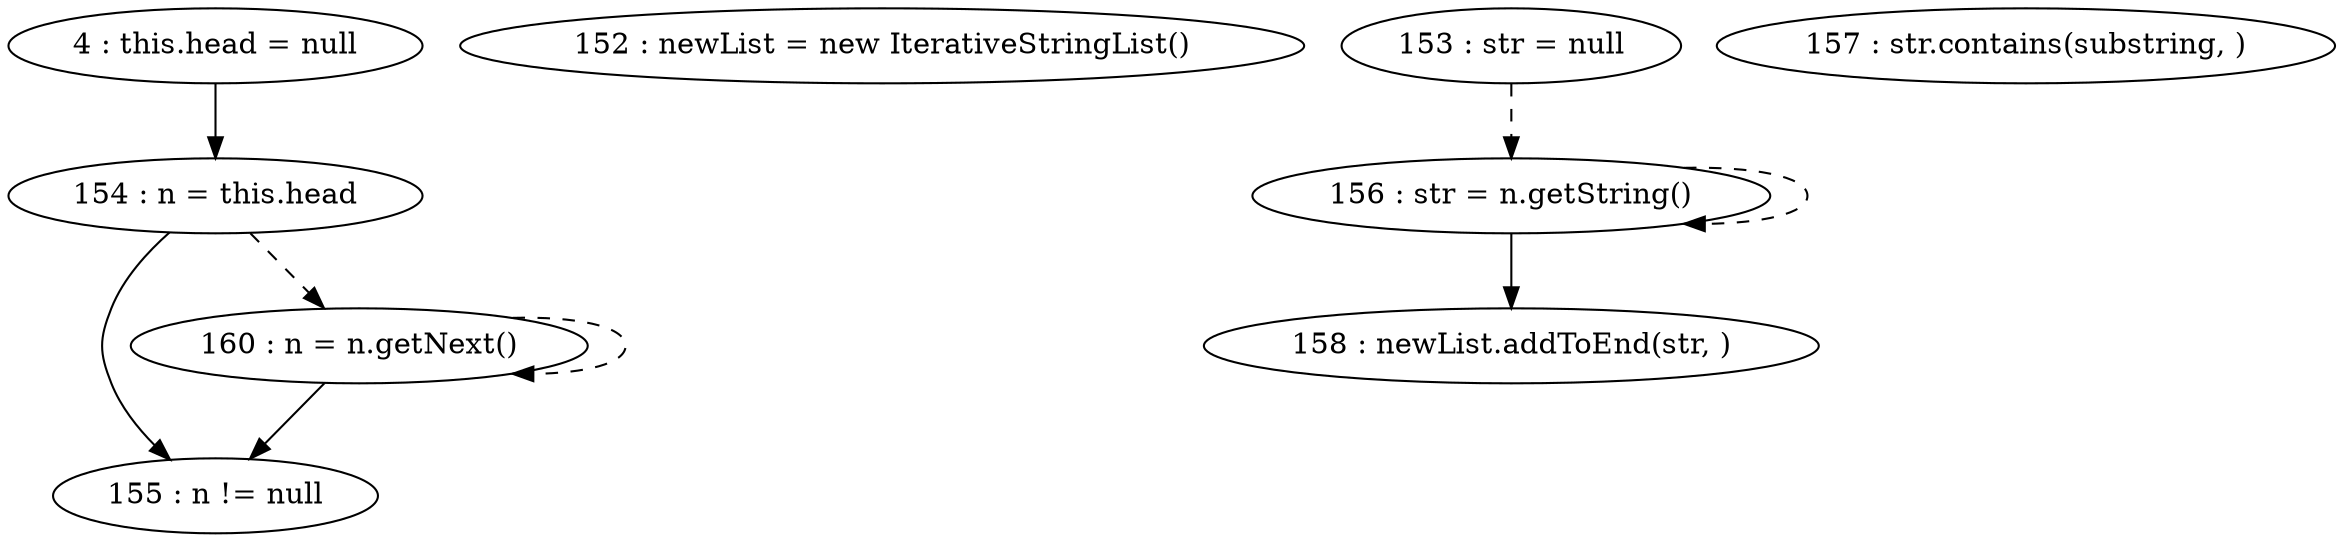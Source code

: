 digraph G {
"4 : this.head = null"
"4 : this.head = null" -> "154 : n = this.head"
"152 : newList = new IterativeStringList()"
"153 : str = null"
"153 : str = null" -> "156 : str = n.getString()" [style=dashed]
"154 : n = this.head"
"154 : n = this.head" -> "155 : n != null"
"154 : n = this.head" -> "160 : n = n.getNext()" [style=dashed]
"155 : n != null"
"156 : str = n.getString()"
"156 : str = n.getString()" -> "158 : newList.addToEnd(str, )"
"156 : str = n.getString()" -> "156 : str = n.getString()" [style=dashed]
"157 : str.contains(substring, )"
"158 : newList.addToEnd(str, )"
"160 : n = n.getNext()"
"160 : n = n.getNext()" -> "155 : n != null"
"160 : n = n.getNext()" -> "160 : n = n.getNext()" [style=dashed]
"155 : n != null"
}